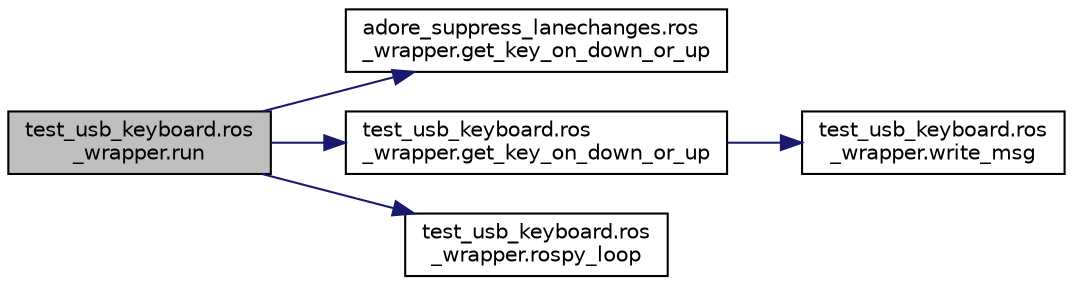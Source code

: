 digraph "test_usb_keyboard.ros_wrapper.run"
{
 // LATEX_PDF_SIZE
  edge [fontname="Helvetica",fontsize="10",labelfontname="Helvetica",labelfontsize="10"];
  node [fontname="Helvetica",fontsize="10",shape=record];
  rankdir="LR";
  Node1 [label="test_usb_keyboard.ros\l_wrapper.run",height=0.2,width=0.4,color="black", fillcolor="grey75", style="filled", fontcolor="black",tooltip=" "];
  Node1 -> Node2 [color="midnightblue",fontsize="10",style="solid",fontname="Helvetica"];
  Node2 [label="adore_suppress_lanechanges.ros\l_wrapper.get_key_on_down_or_up",height=0.2,width=0.4,color="black", fillcolor="white", style="filled",URL="$classadore__suppress__lanechanges_1_1ros__wrapper.html#a7bd21cbbee8696b3f064aca2c7f14262",tooltip=" "];
  Node1 -> Node3 [color="midnightblue",fontsize="10",style="solid",fontname="Helvetica"];
  Node3 [label="test_usb_keyboard.ros\l_wrapper.get_key_on_down_or_up",height=0.2,width=0.4,color="black", fillcolor="white", style="filled",URL="$classtest__usb__keyboard_1_1ros__wrapper.html#a999cacd2db90424bd9a6fd937eff4f01",tooltip=" "];
  Node3 -> Node4 [color="midnightblue",fontsize="10",style="solid",fontname="Helvetica"];
  Node4 [label="test_usb_keyboard.ros\l_wrapper.write_msg",height=0.2,width=0.4,color="black", fillcolor="white", style="filled",URL="$classtest__usb__keyboard_1_1ros__wrapper.html#a6cd94e263a3c80de614c12b689ad45fb",tooltip=" "];
  Node1 -> Node5 [color="midnightblue",fontsize="10",style="solid",fontname="Helvetica"];
  Node5 [label="test_usb_keyboard.ros\l_wrapper.rospy_loop",height=0.2,width=0.4,color="black", fillcolor="white", style="filled",URL="$classtest__usb__keyboard_1_1ros__wrapper.html#a8349e36de9c10d3ba935fe643505c6c5",tooltip=" "];
}
